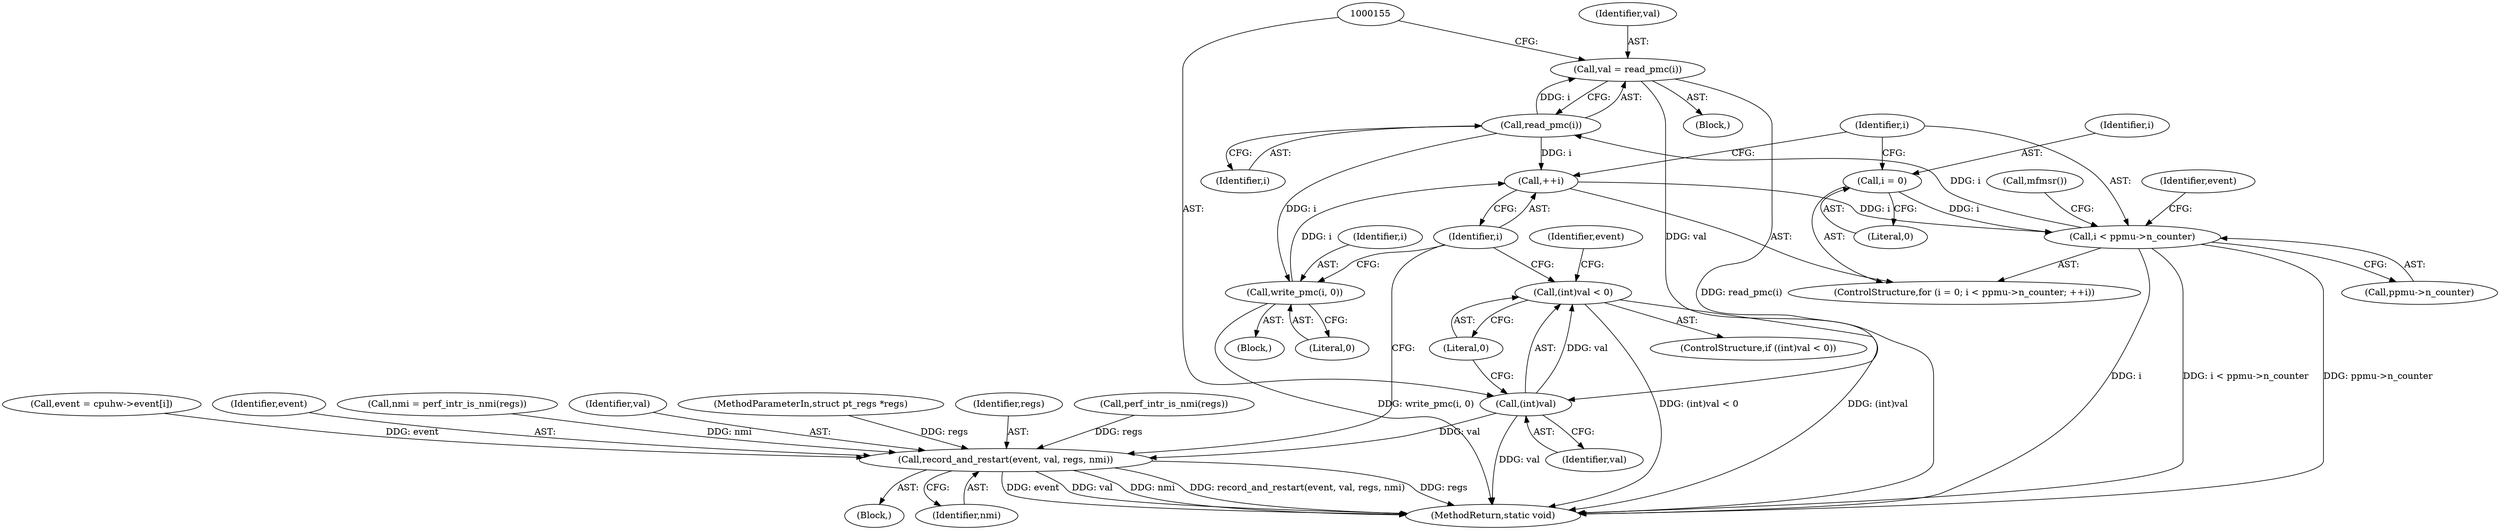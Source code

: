 digraph "1_linux_a8b0ca17b80e92faab46ee7179ba9e99ccb61233_17@API" {
"1000148" [label="(Call,val = read_pmc(i))"];
"1000150" [label="(Call,read_pmc(i))"];
"1000133" [label="(Call,i < ppmu->n_counter)"];
"1000138" [label="(Call,++i)"];
"1000172" [label="(Call,write_pmc(i, 0))"];
"1000130" [label="(Call,i = 0)"];
"1000154" [label="(Call,(int)val)"];
"1000153" [label="(Call,(int)val < 0)"];
"1000165" [label="(Call,record_and_restart(event, val, regs, nmi))"];
"1000151" [label="(Identifier,i)"];
"1000122" [label="(Call,perf_intr_is_nmi(regs))"];
"1000150" [label="(Call,read_pmc(i))"];
"1000154" [label="(Call,(int)val)"];
"1000141" [label="(Call,event = cpuhw->event[i])"];
"1000142" [label="(Identifier,event)"];
"1000161" [label="(Block,)"];
"1000169" [label="(Identifier,nmi)"];
"1000160" [label="(Identifier,event)"];
"1000133" [label="(Call,i < ppmu->n_counter)"];
"1000166" [label="(Identifier,event)"];
"1000177" [label="(Call,mfmsr())"];
"1000139" [label="(Identifier,i)"];
"1000140" [label="(Block,)"];
"1000131" [label="(Identifier,i)"];
"1000134" [label="(Identifier,i)"];
"1000153" [label="(Call,(int)val < 0)"];
"1000120" [label="(Call,nmi = perf_intr_is_nmi(regs))"];
"1000190" [label="(MethodReturn,static void)"];
"1000130" [label="(Call,i = 0)"];
"1000174" [label="(Literal,0)"];
"1000135" [label="(Call,ppmu->n_counter)"];
"1000165" [label="(Call,record_and_restart(event, val, regs, nmi))"];
"1000171" [label="(Block,)"];
"1000156" [label="(Identifier,val)"];
"1000157" [label="(Literal,0)"];
"1000173" [label="(Identifier,i)"];
"1000167" [label="(Identifier,val)"];
"1000104" [label="(MethodParameterIn,struct pt_regs *regs)"];
"1000138" [label="(Call,++i)"];
"1000152" [label="(ControlStructure,if ((int)val < 0))"];
"1000149" [label="(Identifier,val)"];
"1000129" [label="(ControlStructure,for (i = 0; i < ppmu->n_counter; ++i))"];
"1000168" [label="(Identifier,regs)"];
"1000148" [label="(Call,val = read_pmc(i))"];
"1000132" [label="(Literal,0)"];
"1000172" [label="(Call,write_pmc(i, 0))"];
"1000148" -> "1000140"  [label="AST: "];
"1000148" -> "1000150"  [label="CFG: "];
"1000149" -> "1000148"  [label="AST: "];
"1000150" -> "1000148"  [label="AST: "];
"1000155" -> "1000148"  [label="CFG: "];
"1000148" -> "1000190"  [label="DDG: read_pmc(i)"];
"1000150" -> "1000148"  [label="DDG: i"];
"1000148" -> "1000154"  [label="DDG: val"];
"1000150" -> "1000151"  [label="CFG: "];
"1000151" -> "1000150"  [label="AST: "];
"1000150" -> "1000138"  [label="DDG: i"];
"1000133" -> "1000150"  [label="DDG: i"];
"1000150" -> "1000172"  [label="DDG: i"];
"1000133" -> "1000129"  [label="AST: "];
"1000133" -> "1000135"  [label="CFG: "];
"1000134" -> "1000133"  [label="AST: "];
"1000135" -> "1000133"  [label="AST: "];
"1000142" -> "1000133"  [label="CFG: "];
"1000177" -> "1000133"  [label="CFG: "];
"1000133" -> "1000190"  [label="DDG: i"];
"1000133" -> "1000190"  [label="DDG: i < ppmu->n_counter"];
"1000133" -> "1000190"  [label="DDG: ppmu->n_counter"];
"1000138" -> "1000133"  [label="DDG: i"];
"1000130" -> "1000133"  [label="DDG: i"];
"1000138" -> "1000129"  [label="AST: "];
"1000138" -> "1000139"  [label="CFG: "];
"1000139" -> "1000138"  [label="AST: "];
"1000134" -> "1000138"  [label="CFG: "];
"1000172" -> "1000138"  [label="DDG: i"];
"1000172" -> "1000171"  [label="AST: "];
"1000172" -> "1000174"  [label="CFG: "];
"1000173" -> "1000172"  [label="AST: "];
"1000174" -> "1000172"  [label="AST: "];
"1000139" -> "1000172"  [label="CFG: "];
"1000172" -> "1000190"  [label="DDG: write_pmc(i, 0)"];
"1000130" -> "1000129"  [label="AST: "];
"1000130" -> "1000132"  [label="CFG: "];
"1000131" -> "1000130"  [label="AST: "];
"1000132" -> "1000130"  [label="AST: "];
"1000134" -> "1000130"  [label="CFG: "];
"1000154" -> "1000153"  [label="AST: "];
"1000154" -> "1000156"  [label="CFG: "];
"1000155" -> "1000154"  [label="AST: "];
"1000156" -> "1000154"  [label="AST: "];
"1000157" -> "1000154"  [label="CFG: "];
"1000154" -> "1000190"  [label="DDG: val"];
"1000154" -> "1000153"  [label="DDG: val"];
"1000154" -> "1000165"  [label="DDG: val"];
"1000153" -> "1000152"  [label="AST: "];
"1000153" -> "1000157"  [label="CFG: "];
"1000157" -> "1000153"  [label="AST: "];
"1000160" -> "1000153"  [label="CFG: "];
"1000139" -> "1000153"  [label="CFG: "];
"1000153" -> "1000190"  [label="DDG: (int)val < 0"];
"1000153" -> "1000190"  [label="DDG: (int)val"];
"1000165" -> "1000161"  [label="AST: "];
"1000165" -> "1000169"  [label="CFG: "];
"1000166" -> "1000165"  [label="AST: "];
"1000167" -> "1000165"  [label="AST: "];
"1000168" -> "1000165"  [label="AST: "];
"1000169" -> "1000165"  [label="AST: "];
"1000139" -> "1000165"  [label="CFG: "];
"1000165" -> "1000190"  [label="DDG: nmi"];
"1000165" -> "1000190"  [label="DDG: record_and_restart(event, val, regs, nmi)"];
"1000165" -> "1000190"  [label="DDG: regs"];
"1000165" -> "1000190"  [label="DDG: event"];
"1000165" -> "1000190"  [label="DDG: val"];
"1000141" -> "1000165"  [label="DDG: event"];
"1000122" -> "1000165"  [label="DDG: regs"];
"1000104" -> "1000165"  [label="DDG: regs"];
"1000120" -> "1000165"  [label="DDG: nmi"];
}
